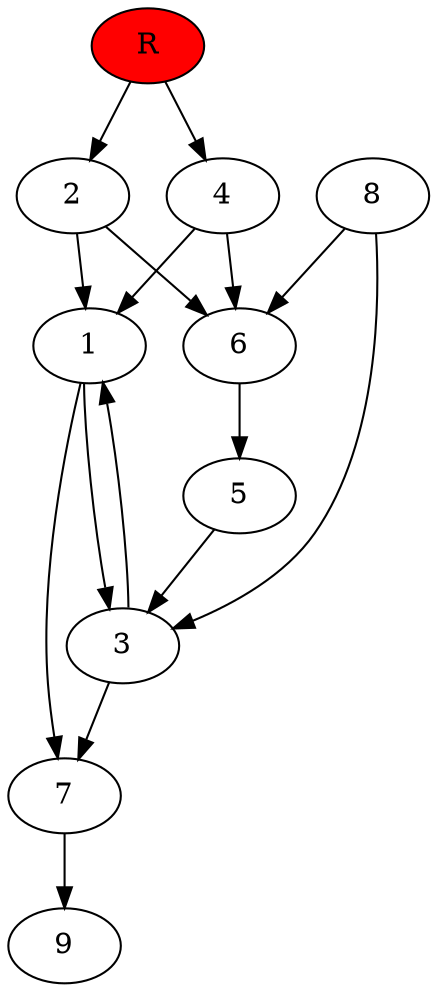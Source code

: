 digraph prb39654 {
	1
	2
	3
	4
	5
	6
	7
	8
	R [fillcolor="#ff0000" style=filled]
	1 -> 3
	1 -> 7
	2 -> 1
	2 -> 6
	3 -> 1
	3 -> 7
	4 -> 1
	4 -> 6
	5 -> 3
	6 -> 5
	7 -> 9
	8 -> 3
	8 -> 6
	R -> 2
	R -> 4
}
